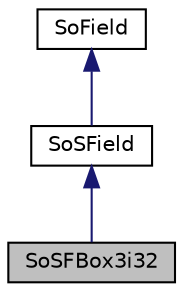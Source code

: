 digraph "SoSFBox3i32"
{
 // LATEX_PDF_SIZE
  edge [fontname="Helvetica",fontsize="10",labelfontname="Helvetica",labelfontsize="10"];
  node [fontname="Helvetica",fontsize="10",shape=record];
  Node1 [label="SoSFBox3i32",height=0.2,width=0.4,color="black", fillcolor="grey75", style="filled", fontcolor="black",tooltip="The SoSFBox3i32 class is a container for an SbBox3i32 vector."];
  Node2 -> Node1 [dir="back",color="midnightblue",fontsize="10",style="solid",fontname="Helvetica"];
  Node2 [label="SoSField",height=0.2,width=0.4,color="black", fillcolor="white", style="filled",URL="$classSoSField.html",tooltip="The SoSField class is the base class for fields which contains only a single value."];
  Node3 -> Node2 [dir="back",color="midnightblue",fontsize="10",style="solid",fontname="Helvetica"];
  Node3 [label="SoField",height=0.2,width=0.4,color="black", fillcolor="white", style="filled",URL="$classSoField.html",tooltip="The SoField class is the top-level abstract base class for fields."];
}
